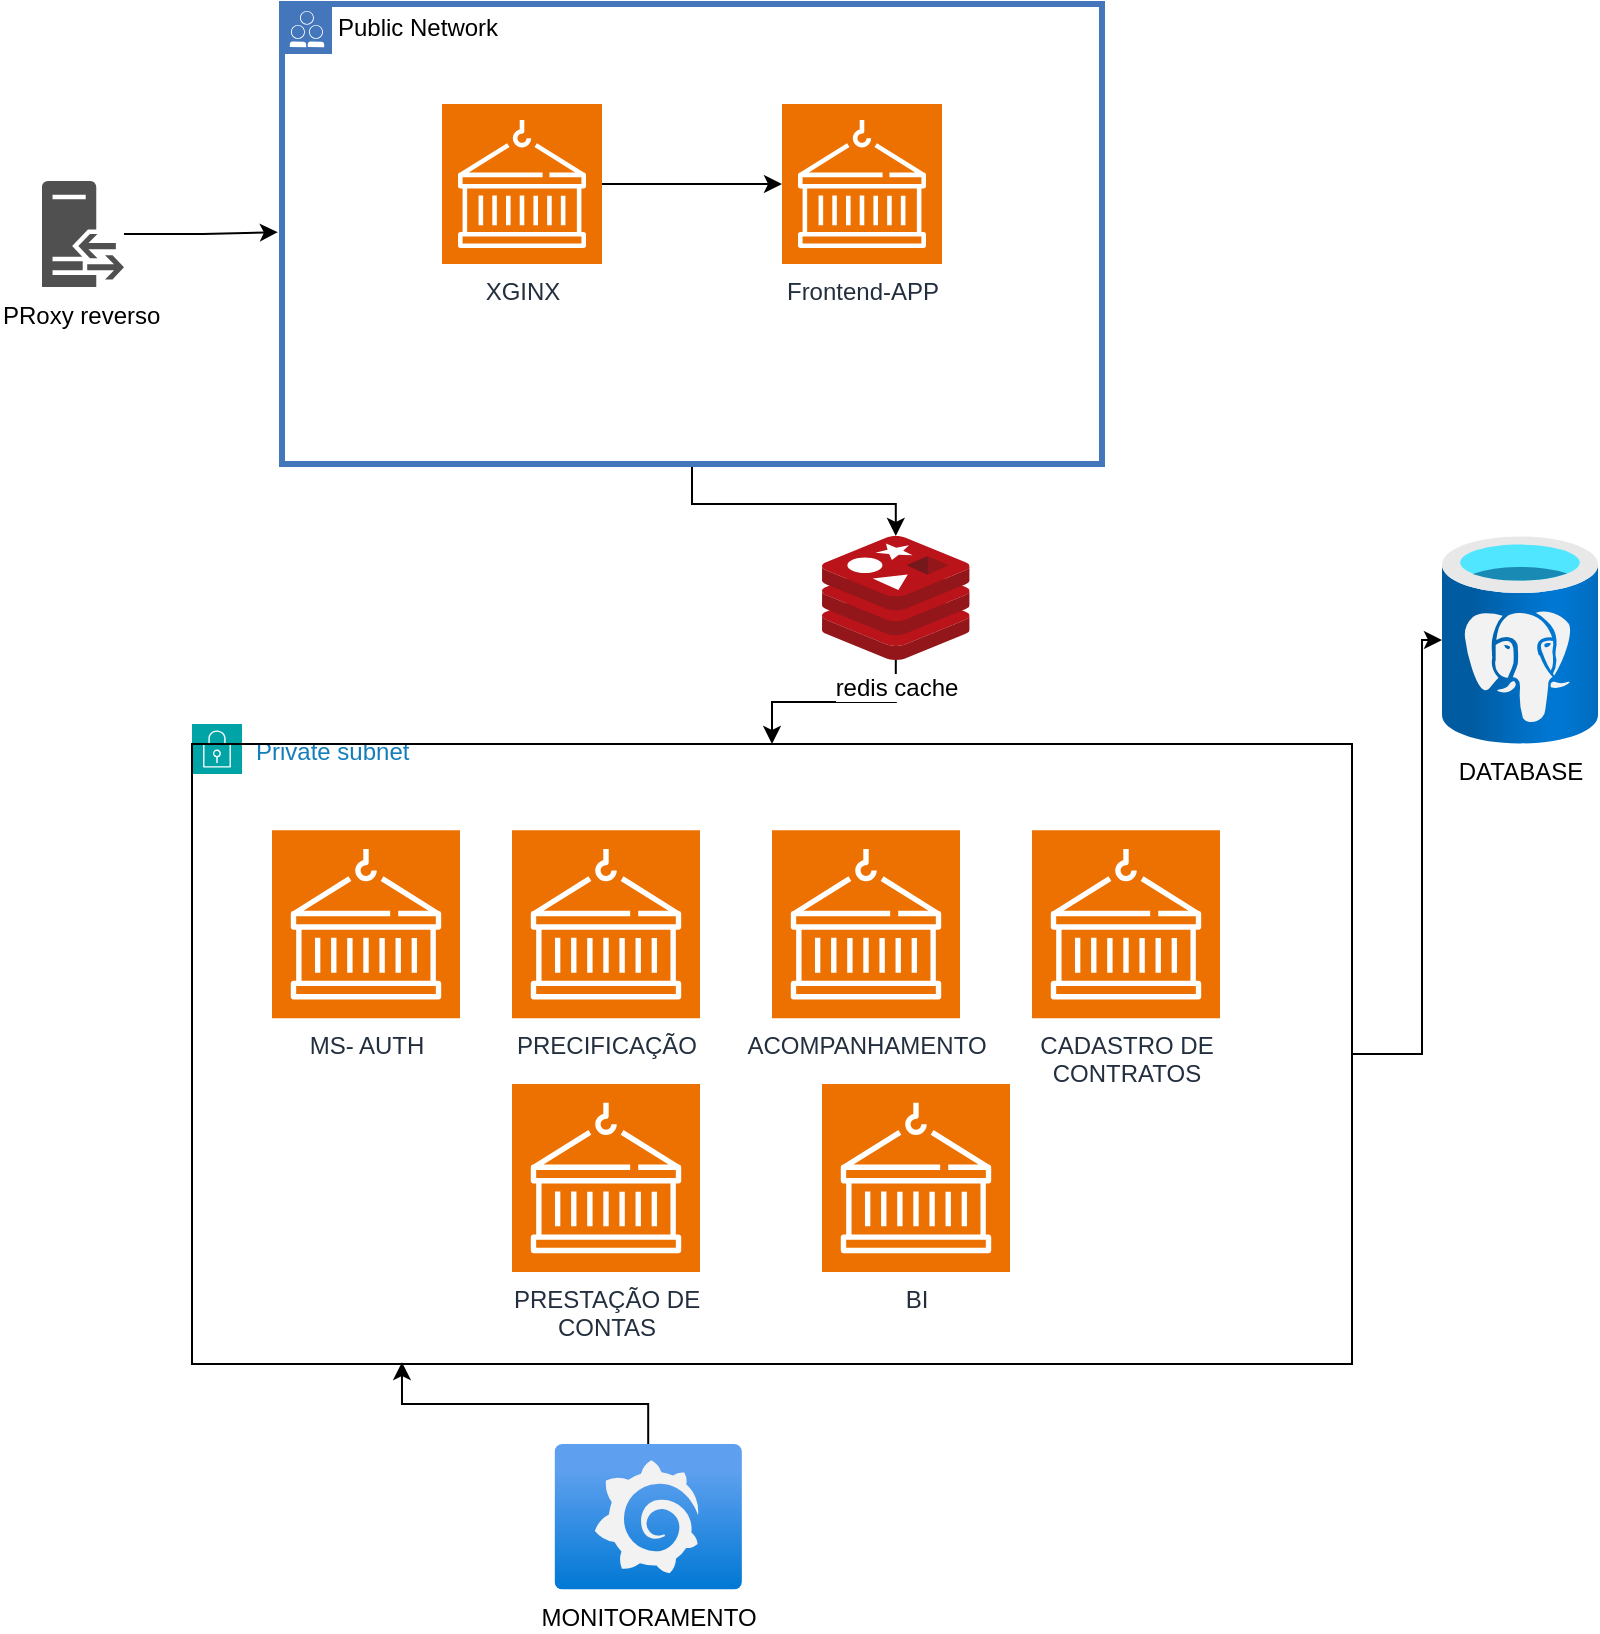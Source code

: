 <mxfile version="27.0.5">
  <diagram name="Page-1" id="apQoeIA6TT_25F_vS84h">
    <mxGraphModel dx="1678" dy="914" grid="1" gridSize="10" guides="1" tooltips="1" connect="1" arrows="1" fold="1" page="1" pageScale="1" pageWidth="850" pageHeight="1100" background="none" math="0" shadow="0">
      <root>
        <mxCell id="0" />
        <mxCell id="1" parent="0" />
        <mxCell id="MXyqZmv6GnIdDC-NYk6U-39" style="edgeStyle=orthogonalEdgeStyle;rounded=0;orthogonalLoop=1;jettySize=auto;html=1;" edge="1" parent="1" source="MXyqZmv6GnIdDC-NYk6U-5" target="MXyqZmv6GnIdDC-NYk6U-38">
          <mxGeometry relative="1" as="geometry" />
        </mxCell>
        <mxCell id="MXyqZmv6GnIdDC-NYk6U-5" value="Public Network" style="shape=mxgraph.ibm.box;prType=public;fontStyle=0;verticalAlign=top;align=left;spacingLeft=32;spacingTop=4;fillColor=none;rounded=0;whiteSpace=wrap;html=1;strokeColor=#4376BB;strokeWidth=3;dashed=0;container=1;spacing=-4;collapsible=0;expand=0;recursiveResize=0;" vertex="1" parent="1">
          <mxGeometry x="180" y="170" width="410" height="230" as="geometry" />
        </mxCell>
        <mxCell id="MXyqZmv6GnIdDC-NYk6U-11" style="edgeStyle=orthogonalEdgeStyle;rounded=0;orthogonalLoop=1;jettySize=auto;html=1;" edge="1" parent="MXyqZmv6GnIdDC-NYk6U-5" source="MXyqZmv6GnIdDC-NYk6U-9" target="MXyqZmv6GnIdDC-NYk6U-10">
          <mxGeometry relative="1" as="geometry" />
        </mxCell>
        <mxCell id="MXyqZmv6GnIdDC-NYk6U-9" value="XGINX&lt;div&gt;&lt;br&gt;&lt;/div&gt;" style="sketch=0;points=[[0,0,0],[0.25,0,0],[0.5,0,0],[0.75,0,0],[1,0,0],[0,1,0],[0.25,1,0],[0.5,1,0],[0.75,1,0],[1,1,0],[0,0.25,0],[0,0.5,0],[0,0.75,0],[1,0.25,0],[1,0.5,0],[1,0.75,0]];outlineConnect=0;fontColor=#232F3E;fillColor=#ED7100;strokeColor=#ffffff;dashed=0;verticalLabelPosition=bottom;verticalAlign=top;align=center;html=1;fontSize=12;fontStyle=0;aspect=fixed;shape=mxgraph.aws4.resourceIcon;resIcon=mxgraph.aws4.containers;" vertex="1" parent="MXyqZmv6GnIdDC-NYk6U-5">
          <mxGeometry x="80" y="50" width="80" height="80" as="geometry" />
        </mxCell>
        <mxCell id="MXyqZmv6GnIdDC-NYk6U-10" value="&lt;div&gt;Frontend-APP&lt;/div&gt;" style="sketch=0;points=[[0,0,0],[0.25,0,0],[0.5,0,0],[0.75,0,0],[1,0,0],[0,1,0],[0.25,1,0],[0.5,1,0],[0.75,1,0],[1,1,0],[0,0.25,0],[0,0.5,0],[0,0.75,0],[1,0.25,0],[1,0.5,0],[1,0.75,0]];outlineConnect=0;fontColor=#232F3E;fillColor=#ED7100;strokeColor=#ffffff;dashed=0;verticalLabelPosition=bottom;verticalAlign=top;align=center;html=1;fontSize=12;fontStyle=0;aspect=fixed;shape=mxgraph.aws4.resourceIcon;resIcon=mxgraph.aws4.containers;" vertex="1" parent="MXyqZmv6GnIdDC-NYk6U-5">
          <mxGeometry x="250" y="50" width="80" height="80" as="geometry" />
        </mxCell>
        <mxCell id="MXyqZmv6GnIdDC-NYk6U-7" value="PRoxy reverso&amp;nbsp;&lt;div&gt;&lt;br&gt;&lt;/div&gt;" style="sketch=0;pointerEvents=1;shadow=0;dashed=0;html=1;strokeColor=none;fillColor=#505050;labelPosition=center;verticalLabelPosition=bottom;verticalAlign=top;outlineConnect=0;align=center;shape=mxgraph.office.servers.reverse_proxy;" vertex="1" parent="1">
          <mxGeometry x="60" y="258.5" width="41" height="53" as="geometry" />
        </mxCell>
        <mxCell id="MXyqZmv6GnIdDC-NYk6U-8" style="edgeStyle=orthogonalEdgeStyle;rounded=0;orthogonalLoop=1;jettySize=auto;html=1;entryX=-0.005;entryY=0.496;entryDx=0;entryDy=0;entryPerimeter=0;" edge="1" parent="1" source="MXyqZmv6GnIdDC-NYk6U-7" target="MXyqZmv6GnIdDC-NYk6U-5">
          <mxGeometry relative="1" as="geometry" />
        </mxCell>
        <mxCell id="MXyqZmv6GnIdDC-NYk6U-12" value="" style="group" vertex="1" connectable="0" parent="1">
          <mxGeometry x="135" y="530" width="580" height="310" as="geometry" />
        </mxCell>
        <mxCell id="MXyqZmv6GnIdDC-NYk6U-4" value="Private subnet" style="points=[[0,0],[0.25,0],[0.5,0],[0.75,0],[1,0],[1,0.25],[1,0.5],[1,0.75],[1,1],[0.75,1],[0.5,1],[0.25,1],[0,1],[0,0.75],[0,0.5],[0,0.25]];outlineConnect=0;gradientColor=none;html=1;whiteSpace=wrap;fontSize=12;fontStyle=0;container=0;pointerEvents=0;collapsible=0;recursiveResize=0;shape=mxgraph.aws4.group;grIcon=mxgraph.aws4.group_security_group;grStroke=0;strokeColor=#00A4A6;fillColor=none;verticalAlign=top;align=left;spacingLeft=30;fontColor=#147EBA;strokeWidth=6;perimeterSpacing=3;shadow=0;" vertex="1" parent="MXyqZmv6GnIdDC-NYk6U-12">
          <mxGeometry width="570" height="141.714" as="geometry" />
        </mxCell>
        <mxCell id="MXyqZmv6GnIdDC-NYk6U-6" value="" style="rounded=0;whiteSpace=wrap;html=1;fillColor=none;strokeColor=light-dark(#000000,#119FA2);container=0;" vertex="1" parent="MXyqZmv6GnIdDC-NYk6U-12">
          <mxGeometry y="10" width="580" height="310" as="geometry" />
        </mxCell>
        <mxCell id="MXyqZmv6GnIdDC-NYk6U-13" value="&lt;div&gt;MS- AUTH&lt;/div&gt;" style="sketch=0;points=[[0,0,0],[0.25,0,0],[0.5,0,0],[0.75,0,0],[1,0,0],[0,1,0],[0.25,1,0],[0.5,1,0],[0.75,1,0],[1,1,0],[0,0.25,0],[0,0.5,0],[0,0.75,0],[1,0.25,0],[1,0.5,0],[1,0.75,0]];outlineConnect=0;fontColor=#232F3E;fillColor=#ED7100;strokeColor=#ffffff;dashed=0;verticalLabelPosition=bottom;verticalAlign=top;align=center;html=1;fontSize=12;fontStyle=0;aspect=fixed;shape=mxgraph.aws4.resourceIcon;resIcon=mxgraph.aws4.containers;" vertex="1" parent="MXyqZmv6GnIdDC-NYk6U-12">
          <mxGeometry x="40" y="53.143" width="94" height="94" as="geometry" />
        </mxCell>
        <mxCell id="MXyqZmv6GnIdDC-NYk6U-14" value="PRECIFICAÇÃO&lt;div&gt;&lt;br&gt;&lt;/div&gt;" style="sketch=0;points=[[0,0,0],[0.25,0,0],[0.5,0,0],[0.75,0,0],[1,0,0],[0,1,0],[0.25,1,0],[0.5,1,0],[0.75,1,0],[1,1,0],[0,0.25,0],[0,0.5,0],[0,0.75,0],[1,0.25,0],[1,0.5,0],[1,0.75,0]];outlineConnect=0;fontColor=#232F3E;fillColor=#ED7100;strokeColor=#ffffff;dashed=0;verticalLabelPosition=bottom;verticalAlign=top;align=center;html=1;fontSize=12;fontStyle=0;aspect=fixed;shape=mxgraph.aws4.resourceIcon;resIcon=mxgraph.aws4.containers;" vertex="1" parent="MXyqZmv6GnIdDC-NYk6U-12">
          <mxGeometry x="160" y="53.143" width="94" height="94" as="geometry" />
        </mxCell>
        <mxCell id="MXyqZmv6GnIdDC-NYk6U-15" value="&lt;div&gt;ACOMPANHAMENTO&lt;/div&gt;" style="sketch=0;points=[[0,0,0],[0.25,0,0],[0.5,0,0],[0.75,0,0],[1,0,0],[0,1,0],[0.25,1,0],[0.5,1,0],[0.75,1,0],[1,1,0],[0,0.25,0],[0,0.5,0],[0,0.75,0],[1,0.25,0],[1,0.5,0],[1,0.75,0]];outlineConnect=0;fontColor=#232F3E;fillColor=#ED7100;strokeColor=#ffffff;dashed=0;verticalLabelPosition=bottom;verticalAlign=top;align=center;html=1;fontSize=12;fontStyle=0;aspect=fixed;shape=mxgraph.aws4.resourceIcon;resIcon=mxgraph.aws4.containers;" vertex="1" parent="MXyqZmv6GnIdDC-NYk6U-12">
          <mxGeometry x="290" y="53.143" width="94" height="94" as="geometry" />
        </mxCell>
        <mxCell id="MXyqZmv6GnIdDC-NYk6U-16" value="CADASTRO DE&lt;div&gt;CONTRATOS&lt;/div&gt;" style="sketch=0;points=[[0,0,0],[0.25,0,0],[0.5,0,0],[0.75,0,0],[1,0,0],[0,1,0],[0.25,1,0],[0.5,1,0],[0.75,1,0],[1,1,0],[0,0.25,0],[0,0.5,0],[0,0.75,0],[1,0.25,0],[1,0.5,0],[1,0.75,0]];outlineConnect=0;fontColor=#232F3E;fillColor=#ED7100;strokeColor=#ffffff;dashed=0;verticalLabelPosition=bottom;verticalAlign=top;align=center;html=1;fontSize=12;fontStyle=0;aspect=fixed;shape=mxgraph.aws4.resourceIcon;resIcon=mxgraph.aws4.containers;" vertex="1" parent="MXyqZmv6GnIdDC-NYk6U-12">
          <mxGeometry x="420" y="53.143" width="94" height="94" as="geometry" />
        </mxCell>
        <mxCell id="MXyqZmv6GnIdDC-NYk6U-30" value="PRESTAÇÃO DE&lt;div&gt;CONTAS&lt;/div&gt;" style="sketch=0;points=[[0,0,0],[0.25,0,0],[0.5,0,0],[0.75,0,0],[1,0,0],[0,1,0],[0.25,1,0],[0.5,1,0],[0.75,1,0],[1,1,0],[0,0.25,0],[0,0.5,0],[0,0.75,0],[1,0.25,0],[1,0.5,0],[1,0.75,0]];outlineConnect=0;fontColor=#232F3E;fillColor=#ED7100;strokeColor=#ffffff;dashed=0;verticalLabelPosition=bottom;verticalAlign=top;align=center;html=1;fontSize=12;fontStyle=0;aspect=fixed;shape=mxgraph.aws4.resourceIcon;resIcon=mxgraph.aws4.containers;" vertex="1" parent="MXyqZmv6GnIdDC-NYk6U-12">
          <mxGeometry x="160" y="180.003" width="94" height="94" as="geometry" />
        </mxCell>
        <mxCell id="MXyqZmv6GnIdDC-NYk6U-31" value="BI&lt;div&gt;&lt;br&gt;&lt;/div&gt;" style="sketch=0;points=[[0,0,0],[0.25,0,0],[0.5,0,0],[0.75,0,0],[1,0,0],[0,1,0],[0.25,1,0],[0.5,1,0],[0.75,1,0],[1,1,0],[0,0.25,0],[0,0.5,0],[0,0.75,0],[1,0.25,0],[1,0.5,0],[1,0.75,0]];outlineConnect=0;fontColor=#232F3E;fillColor=#ED7100;strokeColor=#ffffff;dashed=0;verticalLabelPosition=bottom;verticalAlign=top;align=center;html=1;fontSize=12;fontStyle=0;aspect=fixed;shape=mxgraph.aws4.resourceIcon;resIcon=mxgraph.aws4.containers;" vertex="1" parent="MXyqZmv6GnIdDC-NYk6U-12">
          <mxGeometry x="315" y="180.003" width="94" height="94" as="geometry" />
        </mxCell>
        <mxCell id="MXyqZmv6GnIdDC-NYk6U-32" value="DATABASE" style="image;aspect=fixed;html=1;points=[];align=center;fontSize=12;image=img/lib/azure2/databases/Azure_Database_PostgreSQL_Server.svg;" vertex="1" parent="1">
          <mxGeometry x="760" y="436" width="78" height="104" as="geometry" />
        </mxCell>
        <mxCell id="MXyqZmv6GnIdDC-NYk6U-33" style="edgeStyle=orthogonalEdgeStyle;rounded=0;orthogonalLoop=1;jettySize=auto;html=1;" edge="1" parent="1" source="MXyqZmv6GnIdDC-NYk6U-6" target="MXyqZmv6GnIdDC-NYk6U-32">
          <mxGeometry relative="1" as="geometry">
            <Array as="points">
              <mxPoint x="750" y="695" />
              <mxPoint x="750" y="488" />
            </Array>
          </mxGeometry>
        </mxCell>
        <mxCell id="MXyqZmv6GnIdDC-NYk6U-34" value="MONITORAMENTO" style="image;aspect=fixed;html=1;points=[];align=center;fontSize=12;image=img/lib/azure2/other/Grafana.svg;" vertex="1" parent="1">
          <mxGeometry x="316.24" y="890" width="93.76" height="72.8" as="geometry" />
        </mxCell>
        <mxCell id="MXyqZmv6GnIdDC-NYk6U-35" style="edgeStyle=orthogonalEdgeStyle;rounded=0;orthogonalLoop=1;jettySize=auto;html=1;entryX=0.181;entryY=0.997;entryDx=0;entryDy=0;entryPerimeter=0;" edge="1" parent="1" source="MXyqZmv6GnIdDC-NYk6U-34" target="MXyqZmv6GnIdDC-NYk6U-6">
          <mxGeometry relative="1" as="geometry" />
        </mxCell>
        <mxCell id="MXyqZmv6GnIdDC-NYk6U-40" style="edgeStyle=orthogonalEdgeStyle;rounded=0;orthogonalLoop=1;jettySize=auto;html=1;" edge="1" parent="1" source="MXyqZmv6GnIdDC-NYk6U-38" target="MXyqZmv6GnIdDC-NYk6U-6">
          <mxGeometry relative="1" as="geometry" />
        </mxCell>
        <mxCell id="MXyqZmv6GnIdDC-NYk6U-38" value="redis cache" style="image;sketch=0;aspect=fixed;html=1;points=[];align=center;fontSize=12;image=img/lib/mscae/Cache_Redis_Product.svg;" vertex="1" parent="1">
          <mxGeometry x="450" y="436" width="73.81" height="62" as="geometry" />
        </mxCell>
      </root>
    </mxGraphModel>
  </diagram>
</mxfile>
